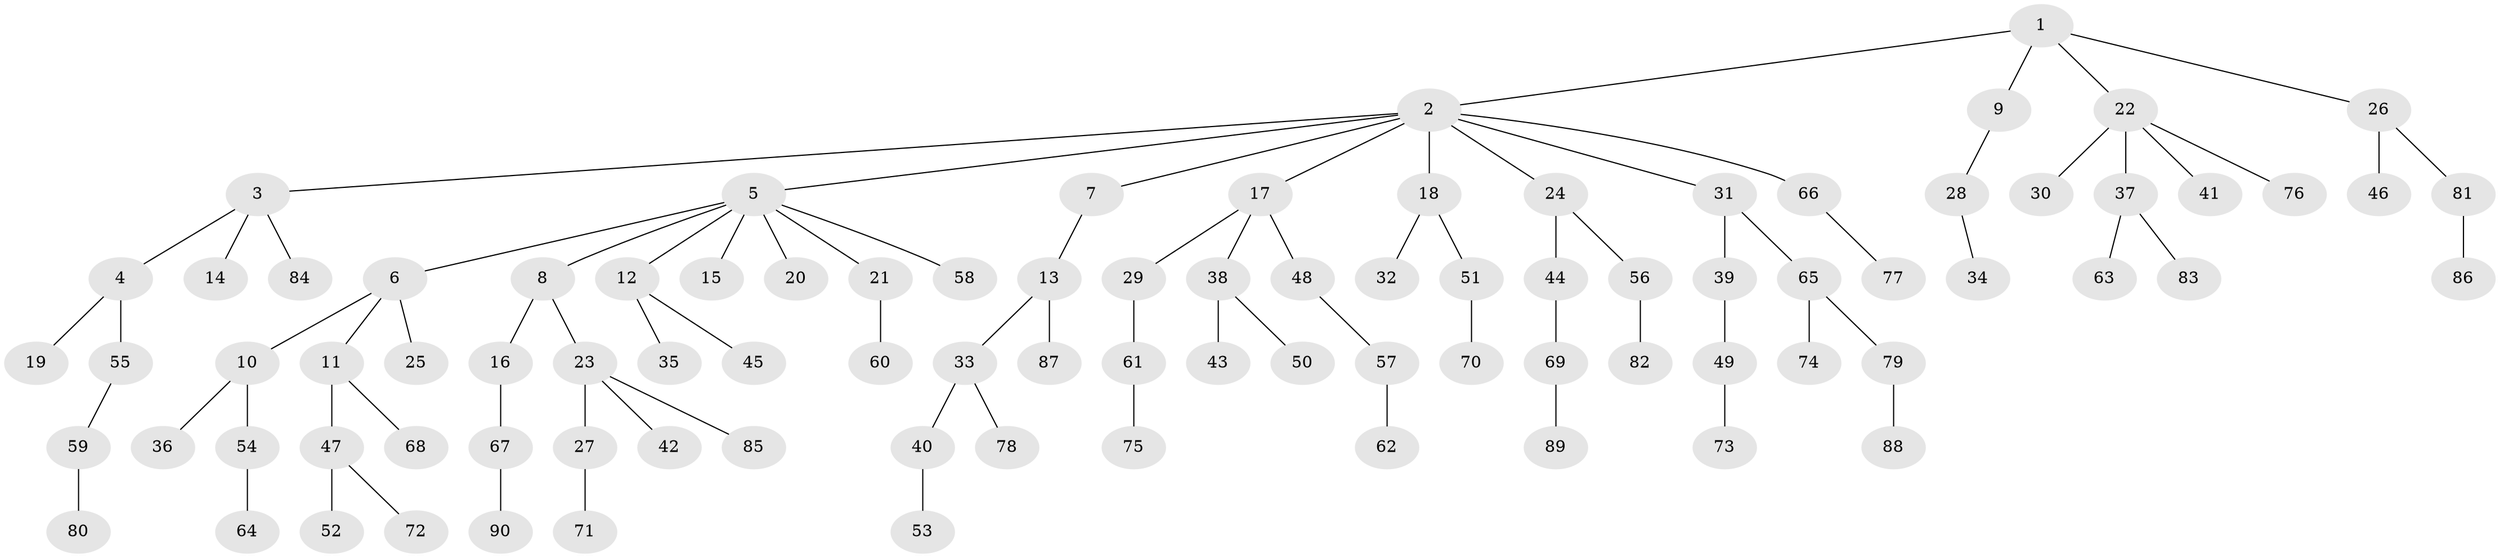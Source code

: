 // coarse degree distribution, {5: 0.03333333333333333, 15: 0.016666666666666666, 3: 0.05, 2: 0.25, 4: 0.08333333333333333, 1: 0.5666666666666667}
// Generated by graph-tools (version 1.1) at 2025/42/03/06/25 10:42:03]
// undirected, 90 vertices, 89 edges
graph export_dot {
graph [start="1"]
  node [color=gray90,style=filled];
  1;
  2;
  3;
  4;
  5;
  6;
  7;
  8;
  9;
  10;
  11;
  12;
  13;
  14;
  15;
  16;
  17;
  18;
  19;
  20;
  21;
  22;
  23;
  24;
  25;
  26;
  27;
  28;
  29;
  30;
  31;
  32;
  33;
  34;
  35;
  36;
  37;
  38;
  39;
  40;
  41;
  42;
  43;
  44;
  45;
  46;
  47;
  48;
  49;
  50;
  51;
  52;
  53;
  54;
  55;
  56;
  57;
  58;
  59;
  60;
  61;
  62;
  63;
  64;
  65;
  66;
  67;
  68;
  69;
  70;
  71;
  72;
  73;
  74;
  75;
  76;
  77;
  78;
  79;
  80;
  81;
  82;
  83;
  84;
  85;
  86;
  87;
  88;
  89;
  90;
  1 -- 2;
  1 -- 9;
  1 -- 22;
  1 -- 26;
  2 -- 3;
  2 -- 5;
  2 -- 7;
  2 -- 17;
  2 -- 18;
  2 -- 24;
  2 -- 31;
  2 -- 66;
  3 -- 4;
  3 -- 14;
  3 -- 84;
  4 -- 19;
  4 -- 55;
  5 -- 6;
  5 -- 8;
  5 -- 12;
  5 -- 15;
  5 -- 20;
  5 -- 21;
  5 -- 58;
  6 -- 10;
  6 -- 11;
  6 -- 25;
  7 -- 13;
  8 -- 16;
  8 -- 23;
  9 -- 28;
  10 -- 36;
  10 -- 54;
  11 -- 47;
  11 -- 68;
  12 -- 35;
  12 -- 45;
  13 -- 33;
  13 -- 87;
  16 -- 67;
  17 -- 29;
  17 -- 38;
  17 -- 48;
  18 -- 32;
  18 -- 51;
  21 -- 60;
  22 -- 30;
  22 -- 37;
  22 -- 41;
  22 -- 76;
  23 -- 27;
  23 -- 42;
  23 -- 85;
  24 -- 44;
  24 -- 56;
  26 -- 46;
  26 -- 81;
  27 -- 71;
  28 -- 34;
  29 -- 61;
  31 -- 39;
  31 -- 65;
  33 -- 40;
  33 -- 78;
  37 -- 63;
  37 -- 83;
  38 -- 43;
  38 -- 50;
  39 -- 49;
  40 -- 53;
  44 -- 69;
  47 -- 52;
  47 -- 72;
  48 -- 57;
  49 -- 73;
  51 -- 70;
  54 -- 64;
  55 -- 59;
  56 -- 82;
  57 -- 62;
  59 -- 80;
  61 -- 75;
  65 -- 74;
  65 -- 79;
  66 -- 77;
  67 -- 90;
  69 -- 89;
  79 -- 88;
  81 -- 86;
}
